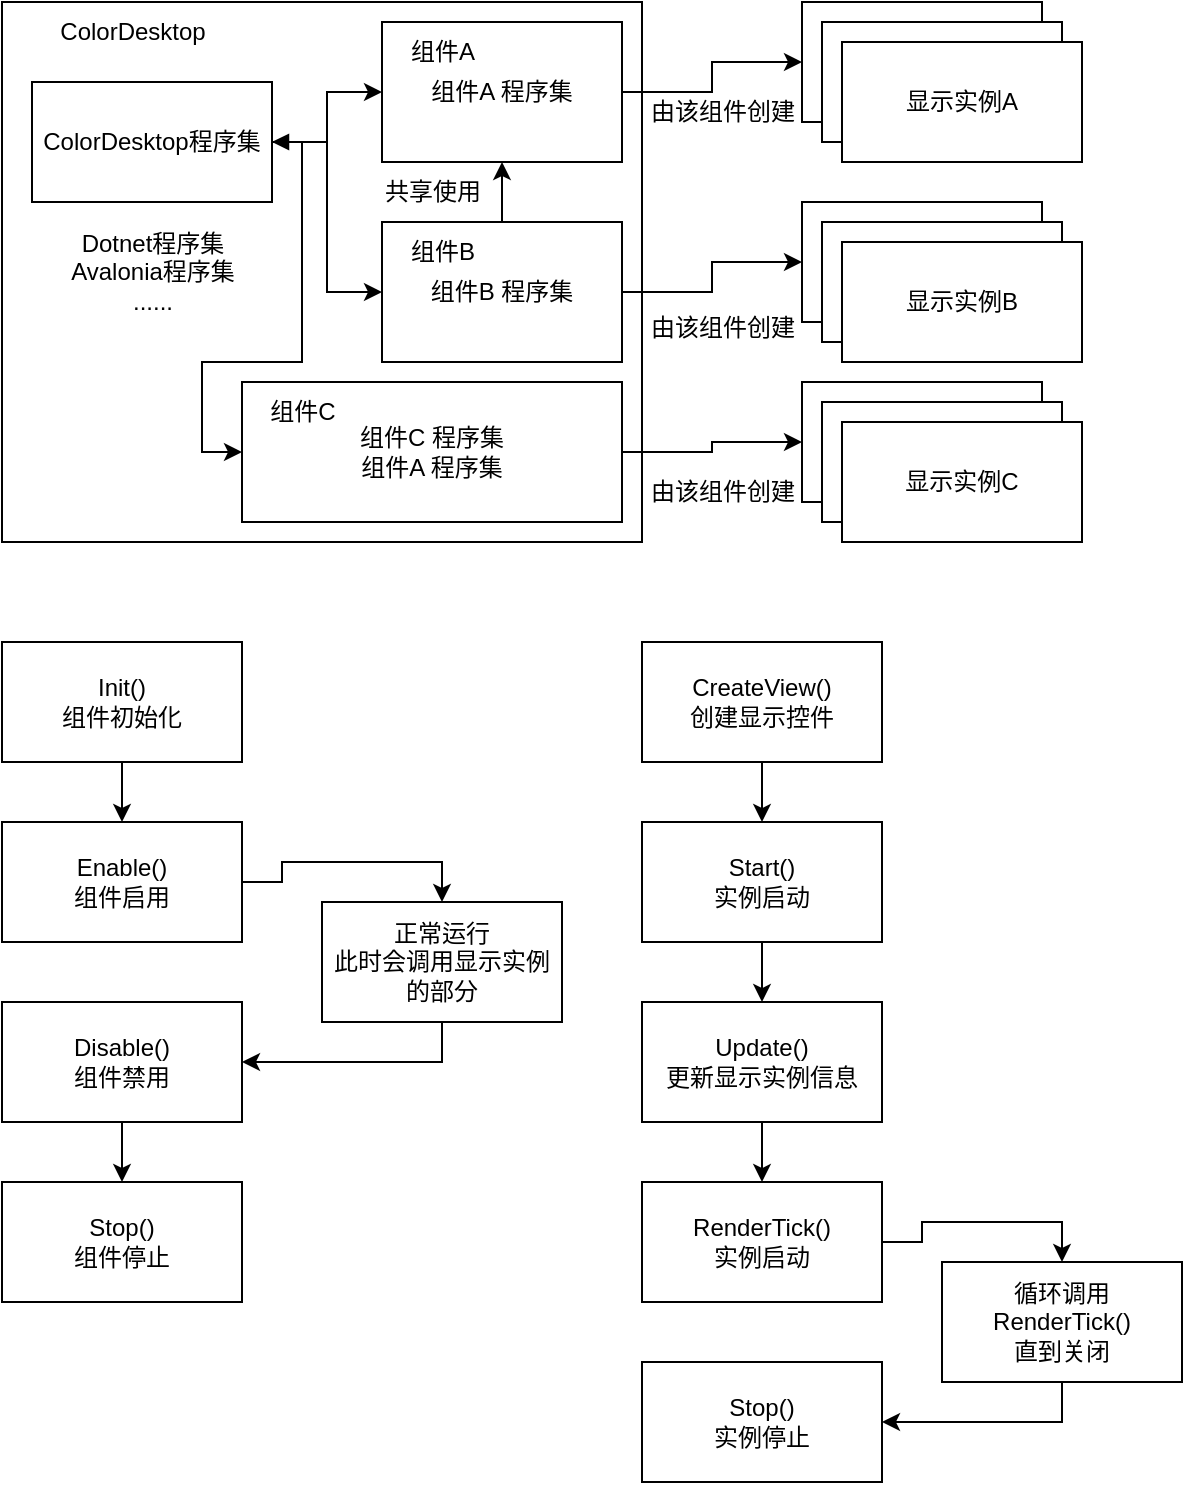 <mxfile version="24.7.8">
  <diagram name="第 1 页" id="_ZGRM-rFOyGjp_PcPziV">
    <mxGraphModel dx="579" dy="454" grid="1" gridSize="10" guides="1" tooltips="1" connect="1" arrows="1" fold="1" page="1" pageScale="1" pageWidth="827" pageHeight="1169" math="0" shadow="0">
      <root>
        <mxCell id="0" />
        <mxCell id="1" parent="0" />
        <mxCell id="_YMnf9YxBCGVZKbqBwlk-1" value="" style="rounded=0;whiteSpace=wrap;html=1;" vertex="1" parent="1">
          <mxGeometry x="120" y="200" width="320" height="270" as="geometry" />
        </mxCell>
        <mxCell id="_YMnf9YxBCGVZKbqBwlk-2" value="ColorDesktop" style="text;html=1;align=center;verticalAlign=middle;resizable=0;points=[];autosize=1;strokeColor=none;fillColor=none;" vertex="1" parent="1">
          <mxGeometry x="135" y="200" width="100" height="30" as="geometry" />
        </mxCell>
        <mxCell id="_YMnf9YxBCGVZKbqBwlk-17" style="edgeStyle=orthogonalEdgeStyle;rounded=0;orthogonalLoop=1;jettySize=auto;html=1;entryX=0;entryY=0.5;entryDx=0;entryDy=0;" edge="1" parent="1" source="_YMnf9YxBCGVZKbqBwlk-3" target="_YMnf9YxBCGVZKbqBwlk-14">
          <mxGeometry relative="1" as="geometry" />
        </mxCell>
        <mxCell id="_YMnf9YxBCGVZKbqBwlk-3" value="组件A 程序集" style="whiteSpace=wrap;html=1;" vertex="1" parent="1">
          <mxGeometry x="310" y="210" width="120" height="70" as="geometry" />
        </mxCell>
        <mxCell id="_YMnf9YxBCGVZKbqBwlk-10" style="edgeStyle=orthogonalEdgeStyle;rounded=0;orthogonalLoop=1;jettySize=auto;html=1;entryX=0.5;entryY=1;entryDx=0;entryDy=0;" edge="1" parent="1" source="_YMnf9YxBCGVZKbqBwlk-4" target="_YMnf9YxBCGVZKbqBwlk-3">
          <mxGeometry relative="1" as="geometry" />
        </mxCell>
        <mxCell id="_YMnf9YxBCGVZKbqBwlk-24" style="edgeStyle=orthogonalEdgeStyle;rounded=0;orthogonalLoop=1;jettySize=auto;html=1;entryX=0;entryY=0.5;entryDx=0;entryDy=0;" edge="1" parent="1" source="_YMnf9YxBCGVZKbqBwlk-4" target="_YMnf9YxBCGVZKbqBwlk-21">
          <mxGeometry relative="1" as="geometry" />
        </mxCell>
        <mxCell id="_YMnf9YxBCGVZKbqBwlk-4" value="组件B 程序集" style="whiteSpace=wrap;html=1;" vertex="1" parent="1">
          <mxGeometry x="310" y="310" width="120" height="70" as="geometry" />
        </mxCell>
        <mxCell id="_YMnf9YxBCGVZKbqBwlk-28" style="edgeStyle=orthogonalEdgeStyle;rounded=0;orthogonalLoop=1;jettySize=auto;html=1;entryX=0;entryY=0.5;entryDx=0;entryDy=0;" edge="1" parent="1" source="_YMnf9YxBCGVZKbqBwlk-5" target="_YMnf9YxBCGVZKbqBwlk-25">
          <mxGeometry relative="1" as="geometry" />
        </mxCell>
        <mxCell id="_YMnf9YxBCGVZKbqBwlk-5" value="组件C 程序集&lt;div&gt;组件A 程序集&lt;/div&gt;" style="whiteSpace=wrap;html=1;" vertex="1" parent="1">
          <mxGeometry x="240" y="390" width="190" height="70" as="geometry" />
        </mxCell>
        <mxCell id="_YMnf9YxBCGVZKbqBwlk-6" value="组件A" style="text;html=1;align=center;verticalAlign=middle;resizable=0;points=[];autosize=1;strokeColor=none;fillColor=none;" vertex="1" parent="1">
          <mxGeometry x="310" y="210" width="60" height="30" as="geometry" />
        </mxCell>
        <mxCell id="_YMnf9YxBCGVZKbqBwlk-7" value="&lt;div&gt;Dotnet程序集&lt;/div&gt;&lt;div&gt;Avalonia程序集&lt;/div&gt;&lt;div&gt;......&lt;/div&gt;" style="text;html=1;align=center;verticalAlign=middle;resizable=0;points=[];autosize=1;strokeColor=none;fillColor=none;" vertex="1" parent="1">
          <mxGeometry x="140" y="305" width="110" height="60" as="geometry" />
        </mxCell>
        <mxCell id="_YMnf9YxBCGVZKbqBwlk-11" value="共享使用" style="text;html=1;align=center;verticalAlign=middle;resizable=0;points=[];autosize=1;strokeColor=none;fillColor=none;" vertex="1" parent="1">
          <mxGeometry x="300" y="280" width="70" height="30" as="geometry" />
        </mxCell>
        <mxCell id="_YMnf9YxBCGVZKbqBwlk-12" value="组件B" style="text;html=1;align=center;verticalAlign=middle;resizable=0;points=[];autosize=1;strokeColor=none;fillColor=none;" vertex="1" parent="1">
          <mxGeometry x="310" y="310" width="60" height="30" as="geometry" />
        </mxCell>
        <mxCell id="_YMnf9YxBCGVZKbqBwlk-13" value="组件C" style="text;html=1;align=center;verticalAlign=middle;resizable=0;points=[];autosize=1;strokeColor=none;fillColor=none;" vertex="1" parent="1">
          <mxGeometry x="240" y="390" width="60" height="30" as="geometry" />
        </mxCell>
        <mxCell id="_YMnf9YxBCGVZKbqBwlk-14" value="显示实例" style="whiteSpace=wrap;html=1;" vertex="1" parent="1">
          <mxGeometry x="520" y="200" width="120" height="60" as="geometry" />
        </mxCell>
        <mxCell id="_YMnf9YxBCGVZKbqBwlk-15" value="显示实例" style="whiteSpace=wrap;html=1;" vertex="1" parent="1">
          <mxGeometry x="530" y="210" width="120" height="60" as="geometry" />
        </mxCell>
        <mxCell id="_YMnf9YxBCGVZKbqBwlk-16" value="显示实例A" style="whiteSpace=wrap;html=1;" vertex="1" parent="1">
          <mxGeometry x="540" y="220" width="120" height="60" as="geometry" />
        </mxCell>
        <mxCell id="_YMnf9YxBCGVZKbqBwlk-21" value="显示实例" style="whiteSpace=wrap;html=1;" vertex="1" parent="1">
          <mxGeometry x="520" y="300" width="120" height="60" as="geometry" />
        </mxCell>
        <mxCell id="_YMnf9YxBCGVZKbqBwlk-22" value="显示实例" style="whiteSpace=wrap;html=1;" vertex="1" parent="1">
          <mxGeometry x="530" y="310" width="120" height="60" as="geometry" />
        </mxCell>
        <mxCell id="_YMnf9YxBCGVZKbqBwlk-23" value="显示实例B" style="whiteSpace=wrap;html=1;" vertex="1" parent="1">
          <mxGeometry x="540" y="320" width="120" height="60" as="geometry" />
        </mxCell>
        <mxCell id="_YMnf9YxBCGVZKbqBwlk-25" value="显示实例" style="whiteSpace=wrap;html=1;" vertex="1" parent="1">
          <mxGeometry x="520" y="390" width="120" height="60" as="geometry" />
        </mxCell>
        <mxCell id="_YMnf9YxBCGVZKbqBwlk-26" value="显示实例" style="whiteSpace=wrap;html=1;" vertex="1" parent="1">
          <mxGeometry x="530" y="400" width="120" height="60" as="geometry" />
        </mxCell>
        <mxCell id="_YMnf9YxBCGVZKbqBwlk-27" value="显示实例C" style="whiteSpace=wrap;html=1;" vertex="1" parent="1">
          <mxGeometry x="540" y="410" width="120" height="60" as="geometry" />
        </mxCell>
        <mxCell id="_YMnf9YxBCGVZKbqBwlk-29" value="由该组件创建" style="text;html=1;align=center;verticalAlign=middle;resizable=0;points=[];autosize=1;strokeColor=none;fillColor=none;" vertex="1" parent="1">
          <mxGeometry x="430" y="348" width="100" height="30" as="geometry" />
        </mxCell>
        <mxCell id="_YMnf9YxBCGVZKbqBwlk-30" value="由该组件创建" style="text;html=1;align=center;verticalAlign=middle;resizable=0;points=[];autosize=1;strokeColor=none;fillColor=none;" vertex="1" parent="1">
          <mxGeometry x="430" y="240" width="100" height="30" as="geometry" />
        </mxCell>
        <mxCell id="_YMnf9YxBCGVZKbqBwlk-31" value="由该组件创建" style="text;html=1;align=center;verticalAlign=middle;resizable=0;points=[];autosize=1;strokeColor=none;fillColor=none;" vertex="1" parent="1">
          <mxGeometry x="430" y="430" width="100" height="30" as="geometry" />
        </mxCell>
        <mxCell id="_YMnf9YxBCGVZKbqBwlk-33" style="edgeStyle=orthogonalEdgeStyle;rounded=0;orthogonalLoop=1;jettySize=auto;html=1;entryX=0;entryY=0.5;entryDx=0;entryDy=0;" edge="1" parent="1" source="_YMnf9YxBCGVZKbqBwlk-32" target="_YMnf9YxBCGVZKbqBwlk-3">
          <mxGeometry relative="1" as="geometry" />
        </mxCell>
        <mxCell id="_YMnf9YxBCGVZKbqBwlk-34" style="edgeStyle=orthogonalEdgeStyle;rounded=0;orthogonalLoop=1;jettySize=auto;html=1;entryX=0;entryY=0.5;entryDx=0;entryDy=0;" edge="1" parent="1" source="_YMnf9YxBCGVZKbqBwlk-32" target="_YMnf9YxBCGVZKbqBwlk-4">
          <mxGeometry relative="1" as="geometry" />
        </mxCell>
        <mxCell id="_YMnf9YxBCGVZKbqBwlk-36" style="edgeStyle=orthogonalEdgeStyle;rounded=0;orthogonalLoop=1;jettySize=auto;html=1;entryX=0;entryY=0.5;entryDx=0;entryDy=0;startArrow=block;startFill=1;" edge="1" parent="1" source="_YMnf9YxBCGVZKbqBwlk-32" target="_YMnf9YxBCGVZKbqBwlk-5">
          <mxGeometry relative="1" as="geometry">
            <Array as="points">
              <mxPoint x="270" y="270" />
              <mxPoint x="270" y="380" />
              <mxPoint x="220" y="380" />
              <mxPoint x="220" y="425" />
            </Array>
          </mxGeometry>
        </mxCell>
        <mxCell id="_YMnf9YxBCGVZKbqBwlk-32" value="&lt;span style=&quot;text-wrap: nowrap;&quot;&gt;ColorDesktop程序集&lt;/span&gt;" style="whiteSpace=wrap;html=1;" vertex="1" parent="1">
          <mxGeometry x="135" y="240" width="120" height="60" as="geometry" />
        </mxCell>
        <mxCell id="_YMnf9YxBCGVZKbqBwlk-39" value="" style="edgeStyle=orthogonalEdgeStyle;rounded=0;orthogonalLoop=1;jettySize=auto;html=1;" edge="1" parent="1" source="_YMnf9YxBCGVZKbqBwlk-37" target="_YMnf9YxBCGVZKbqBwlk-38">
          <mxGeometry relative="1" as="geometry" />
        </mxCell>
        <mxCell id="_YMnf9YxBCGVZKbqBwlk-37" value="Init()&lt;div&gt;组件初始化&lt;/div&gt;" style="whiteSpace=wrap;html=1;" vertex="1" parent="1">
          <mxGeometry x="120" y="520" width="120" height="60" as="geometry" />
        </mxCell>
        <mxCell id="_YMnf9YxBCGVZKbqBwlk-45" style="edgeStyle=orthogonalEdgeStyle;rounded=0;orthogonalLoop=1;jettySize=auto;html=1;entryX=0.5;entryY=0;entryDx=0;entryDy=0;" edge="1" parent="1" source="_YMnf9YxBCGVZKbqBwlk-38" target="_YMnf9YxBCGVZKbqBwlk-44">
          <mxGeometry relative="1" as="geometry" />
        </mxCell>
        <mxCell id="_YMnf9YxBCGVZKbqBwlk-38" value="Enable()&lt;div&gt;组件启用&lt;/div&gt;" style="whiteSpace=wrap;html=1;" vertex="1" parent="1">
          <mxGeometry x="120" y="610" width="120" height="60" as="geometry" />
        </mxCell>
        <mxCell id="_YMnf9YxBCGVZKbqBwlk-42" value="" style="edgeStyle=orthogonalEdgeStyle;rounded=0;orthogonalLoop=1;jettySize=auto;html=1;" edge="1" parent="1" source="_YMnf9YxBCGVZKbqBwlk-40" target="_YMnf9YxBCGVZKbqBwlk-41">
          <mxGeometry relative="1" as="geometry" />
        </mxCell>
        <mxCell id="_YMnf9YxBCGVZKbqBwlk-40" value="Disable()&lt;div&gt;组件禁用&lt;/div&gt;" style="whiteSpace=wrap;html=1;" vertex="1" parent="1">
          <mxGeometry x="120" y="700" width="120" height="60" as="geometry" />
        </mxCell>
        <mxCell id="_YMnf9YxBCGVZKbqBwlk-41" value="Stop()&lt;div&gt;组件停止&lt;/div&gt;" style="whiteSpace=wrap;html=1;" vertex="1" parent="1">
          <mxGeometry x="120" y="790" width="120" height="60" as="geometry" />
        </mxCell>
        <mxCell id="_YMnf9YxBCGVZKbqBwlk-46" style="edgeStyle=orthogonalEdgeStyle;rounded=0;orthogonalLoop=1;jettySize=auto;html=1;entryX=1;entryY=0.5;entryDx=0;entryDy=0;" edge="1" parent="1" source="_YMnf9YxBCGVZKbqBwlk-44" target="_YMnf9YxBCGVZKbqBwlk-40">
          <mxGeometry relative="1" as="geometry">
            <Array as="points">
              <mxPoint x="340" y="730" />
            </Array>
          </mxGeometry>
        </mxCell>
        <mxCell id="_YMnf9YxBCGVZKbqBwlk-44" value="&lt;span style=&quot;background-color: initial;&quot;&gt;正常运行&lt;/span&gt;&lt;div&gt;&lt;span style=&quot;background-color: initial;&quot;&gt;此时会调用显示实例的部分&lt;/span&gt;&lt;/div&gt;" style="whiteSpace=wrap;html=1;" vertex="1" parent="1">
          <mxGeometry x="280" y="650" width="120" height="60" as="geometry" />
        </mxCell>
        <mxCell id="_YMnf9YxBCGVZKbqBwlk-49" value="" style="edgeStyle=orthogonalEdgeStyle;rounded=0;orthogonalLoop=1;jettySize=auto;html=1;" edge="1" parent="1" source="_YMnf9YxBCGVZKbqBwlk-47" target="_YMnf9YxBCGVZKbqBwlk-48">
          <mxGeometry relative="1" as="geometry" />
        </mxCell>
        <mxCell id="_YMnf9YxBCGVZKbqBwlk-47" value="CreateView()&lt;div&gt;创建显示控件&lt;/div&gt;" style="whiteSpace=wrap;html=1;" vertex="1" parent="1">
          <mxGeometry x="440" y="520" width="120" height="60" as="geometry" />
        </mxCell>
        <mxCell id="_YMnf9YxBCGVZKbqBwlk-57" value="" style="edgeStyle=orthogonalEdgeStyle;rounded=0;orthogonalLoop=1;jettySize=auto;html=1;" edge="1" parent="1" source="_YMnf9YxBCGVZKbqBwlk-48" target="_YMnf9YxBCGVZKbqBwlk-56">
          <mxGeometry relative="1" as="geometry" />
        </mxCell>
        <mxCell id="_YMnf9YxBCGVZKbqBwlk-48" value="Start()&lt;div&gt;实例启动&lt;/div&gt;" style="whiteSpace=wrap;html=1;" vertex="1" parent="1">
          <mxGeometry x="440" y="610" width="120" height="60" as="geometry" />
        </mxCell>
        <mxCell id="_YMnf9YxBCGVZKbqBwlk-53" style="edgeStyle=orthogonalEdgeStyle;rounded=0;orthogonalLoop=1;jettySize=auto;html=1;entryX=0.5;entryY=0;entryDx=0;entryDy=0;" edge="1" parent="1" source="_YMnf9YxBCGVZKbqBwlk-50" target="_YMnf9YxBCGVZKbqBwlk-52">
          <mxGeometry relative="1" as="geometry" />
        </mxCell>
        <mxCell id="_YMnf9YxBCGVZKbqBwlk-50" value="RenderTick()&lt;div&gt;实例启动&lt;/div&gt;" style="whiteSpace=wrap;html=1;" vertex="1" parent="1">
          <mxGeometry x="440" y="790" width="120" height="60" as="geometry" />
        </mxCell>
        <mxCell id="_YMnf9YxBCGVZKbqBwlk-55" style="edgeStyle=orthogonalEdgeStyle;rounded=0;orthogonalLoop=1;jettySize=auto;html=1;entryX=1;entryY=0.5;entryDx=0;entryDy=0;" edge="1" parent="1" source="_YMnf9YxBCGVZKbqBwlk-52" target="_YMnf9YxBCGVZKbqBwlk-54">
          <mxGeometry relative="1" as="geometry">
            <Array as="points">
              <mxPoint x="650" y="910" />
            </Array>
          </mxGeometry>
        </mxCell>
        <mxCell id="_YMnf9YxBCGVZKbqBwlk-52" value="循环调用&lt;div&gt;RenderTick()&lt;/div&gt;&lt;div&gt;直到关闭&lt;/div&gt;" style="whiteSpace=wrap;html=1;" vertex="1" parent="1">
          <mxGeometry x="590" y="830" width="120" height="60" as="geometry" />
        </mxCell>
        <mxCell id="_YMnf9YxBCGVZKbqBwlk-54" value="Stop()&lt;div&gt;实例停止&lt;/div&gt;" style="whiteSpace=wrap;html=1;" vertex="1" parent="1">
          <mxGeometry x="440" y="880" width="120" height="60" as="geometry" />
        </mxCell>
        <mxCell id="_YMnf9YxBCGVZKbqBwlk-58" value="" style="edgeStyle=orthogonalEdgeStyle;rounded=0;orthogonalLoop=1;jettySize=auto;html=1;" edge="1" parent="1" source="_YMnf9YxBCGVZKbqBwlk-56" target="_YMnf9YxBCGVZKbqBwlk-50">
          <mxGeometry relative="1" as="geometry" />
        </mxCell>
        <mxCell id="_YMnf9YxBCGVZKbqBwlk-56" value="Update()&lt;div&gt;更新显示实例信息&lt;/div&gt;" style="whiteSpace=wrap;html=1;" vertex="1" parent="1">
          <mxGeometry x="440" y="700" width="120" height="60" as="geometry" />
        </mxCell>
      </root>
    </mxGraphModel>
  </diagram>
</mxfile>
